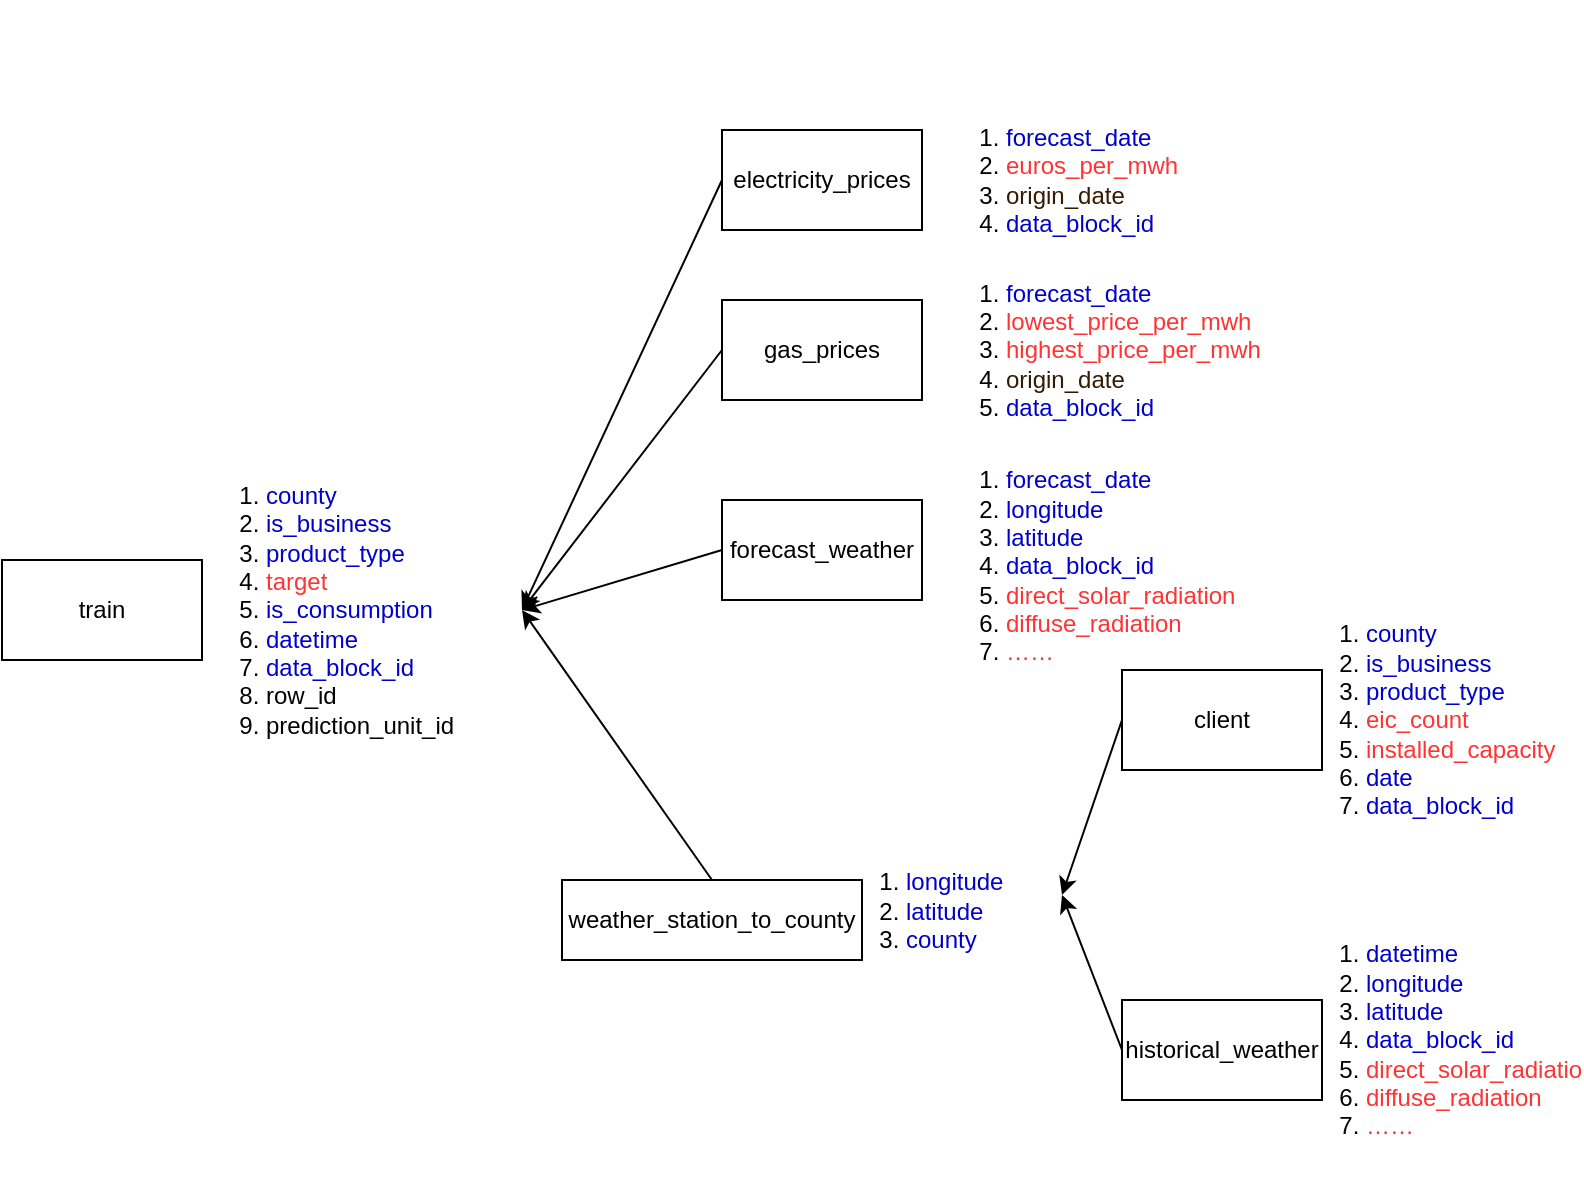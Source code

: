 <mxfile version="21.6.8" type="device">
  <diagram name="第 1 页" id="F6a0tBnBF_XgZ-r_0fln">
    <mxGraphModel dx="919" dy="649" grid="1" gridSize="10" guides="1" tooltips="1" connect="1" arrows="1" fold="1" page="1" pageScale="1" pageWidth="1169" pageHeight="827" math="0" shadow="0">
      <root>
        <mxCell id="0" />
        <mxCell id="1" parent="0" />
        <mxCell id="p1XHvSVWPeOhfLxqvBiO-1" value="train" style="rounded=0;whiteSpace=wrap;html=1;" parent="1" vertex="1">
          <mxGeometry x="200" y="400" width="100" height="50" as="geometry" />
        </mxCell>
        <mxCell id="p1XHvSVWPeOhfLxqvBiO-2" value="&lt;ol&gt;&lt;li&gt;&lt;font color=&quot;#0000cc&quot;&gt;county&lt;/font&gt;&lt;/li&gt;&lt;li&gt;&lt;font color=&quot;#0000cc&quot;&gt;is_business&lt;br&gt;&lt;/font&gt;&lt;/li&gt;&lt;li&gt;&lt;font color=&quot;#0000cc&quot;&gt;product_type&lt;/font&gt;&lt;br&gt;&lt;/li&gt;&lt;li&gt;&lt;font color=&quot;#ff3333&quot;&gt;target&lt;/font&gt;&lt;br&gt;&lt;/li&gt;&lt;li&gt;&lt;font color=&quot;#0000cc&quot;&gt;is_consumption&lt;br&gt;&lt;/font&gt;&lt;/li&gt;&lt;li&gt;&lt;font color=&quot;#0000cc&quot;&gt;datetime&lt;br&gt;&lt;/font&gt;&lt;/li&gt;&lt;li&gt;&lt;font color=&quot;#0000cc&quot;&gt;data_block_id&lt;/font&gt;&lt;br&gt;&lt;/li&gt;&lt;li&gt;row_id&lt;br&gt;&lt;/li&gt;&lt;li&gt;prediction_unit_id&lt;br&gt;&lt;/li&gt;&lt;/ol&gt;" style="text;strokeColor=none;fillColor=none;html=1;whiteSpace=wrap;verticalAlign=middle;overflow=hidden;" parent="1" vertex="1">
          <mxGeometry x="290" y="335" width="170" height="180" as="geometry" />
        </mxCell>
        <mxCell id="p1XHvSVWPeOhfLxqvBiO-3" value="client" style="rounded=0;whiteSpace=wrap;html=1;" parent="1" vertex="1">
          <mxGeometry x="760" y="455" width="100" height="50" as="geometry" />
        </mxCell>
        <mxCell id="p1XHvSVWPeOhfLxqvBiO-4" value="&lt;ol&gt;&lt;li&gt;&lt;font color=&quot;#0000cc&quot;&gt;county&lt;/font&gt;&lt;/li&gt;&lt;li&gt;&lt;font color=&quot;#0000cc&quot;&gt;is_business&lt;br&gt;&lt;/font&gt;&lt;/li&gt;&lt;li&gt;&lt;font color=&quot;#0000cc&quot;&gt;product_type&lt;/font&gt;&lt;/li&gt;&lt;li&gt;&lt;font color=&quot;#ff3333&quot;&gt;eic_count&lt;br&gt;&lt;/font&gt;&lt;/li&gt;&lt;li&gt;&lt;font color=&quot;#ff3333&quot;&gt;installed_capacity&lt;/font&gt;&lt;br&gt;&lt;/li&gt;&lt;li&gt;&lt;font color=&quot;#0000cc&quot;&gt;date&lt;br&gt;&lt;/font&gt;&lt;/li&gt;&lt;li&gt;&lt;font color=&quot;#0000cc&quot;&gt;data_block_id&lt;/font&gt;&lt;br&gt;&lt;/li&gt;&lt;/ol&gt;" style="text;strokeColor=none;fillColor=none;html=1;whiteSpace=wrap;verticalAlign=middle;overflow=hidden;" parent="1" vertex="1">
          <mxGeometry x="840" y="400" width="150" height="160" as="geometry" />
        </mxCell>
        <mxCell id="p1XHvSVWPeOhfLxqvBiO-9" value="electricity_prices" style="rounded=0;whiteSpace=wrap;html=1;" parent="1" vertex="1">
          <mxGeometry x="560" y="185" width="100" height="50" as="geometry" />
        </mxCell>
        <mxCell id="p1XHvSVWPeOhfLxqvBiO-10" value="&lt;ol&gt;&lt;li&gt;&lt;font color=&quot;#0000cc&quot;&gt;forecast_date&lt;/font&gt;&lt;br&gt;&lt;/li&gt;&lt;li&gt;&lt;font color=&quot;#ff3333&quot;&gt;euros_per_mwh&lt;/font&gt;&lt;br&gt;&lt;/li&gt;&lt;li&gt;&lt;font color=&quot;#331a00&quot;&gt;origin_date&lt;/font&gt;&lt;br&gt;&lt;/li&gt;&lt;li&gt;&lt;font color=&quot;#0000cc&quot;&gt;data_block_id&lt;/font&gt;&lt;/li&gt;&lt;/ol&gt;" style="text;strokeColor=none;fillColor=none;html=1;whiteSpace=wrap;verticalAlign=middle;overflow=hidden;" parent="1" vertex="1">
          <mxGeometry x="660" y="120" width="170" height="180" as="geometry" />
        </mxCell>
        <mxCell id="p1XHvSVWPeOhfLxqvBiO-11" value="gas_prices" style="rounded=0;whiteSpace=wrap;html=1;" parent="1" vertex="1">
          <mxGeometry x="560" y="270" width="100" height="50" as="geometry" />
        </mxCell>
        <mxCell id="p1XHvSVWPeOhfLxqvBiO-12" value="&lt;ol&gt;&lt;li&gt;&lt;font color=&quot;#0000cc&quot;&gt;forecast_date&lt;/font&gt;&lt;br&gt;&lt;/li&gt;&lt;li&gt;&lt;font color=&quot;#ff3333&quot;&gt;lowest_price_per_mwh&lt;/font&gt;&lt;br&gt;&lt;/li&gt;&lt;li&gt;&lt;font color=&quot;#ff3333&quot;&gt;highest_price_per_mwh&lt;br&gt;&lt;/font&gt;&lt;/li&gt;&lt;li&gt;&lt;font color=&quot;#331a00&quot;&gt;origin_date&lt;/font&gt;&lt;br&gt;&lt;/li&gt;&lt;li&gt;&lt;font color=&quot;#0000cc&quot;&gt;data_block_id&lt;/font&gt;&lt;/li&gt;&lt;/ol&gt;" style="text;strokeColor=none;fillColor=none;html=1;whiteSpace=wrap;verticalAlign=middle;overflow=hidden;" parent="1" vertex="1">
          <mxGeometry x="660" y="205" width="170" height="180" as="geometry" />
        </mxCell>
        <mxCell id="p1XHvSVWPeOhfLxqvBiO-13" value="historical_weather" style="rounded=0;whiteSpace=wrap;html=1;" parent="1" vertex="1">
          <mxGeometry x="760" y="620" width="100" height="50" as="geometry" />
        </mxCell>
        <mxCell id="p1XHvSVWPeOhfLxqvBiO-14" value="&lt;ol&gt;&lt;li&gt;&lt;font color=&quot;#0000cc&quot;&gt;datetime&lt;br&gt;&lt;/font&gt;&lt;/li&gt;&lt;li&gt;&lt;font color=&quot;#0000cc&quot;&gt;longitude&lt;br&gt;&lt;/font&gt;&lt;/li&gt;&lt;li&gt;&lt;font color=&quot;#0000cc&quot;&gt;latitude&lt;br&gt;&lt;/font&gt;&lt;/li&gt;&lt;li&gt;&lt;font color=&quot;#0000cc&quot;&gt;data_block_id&lt;/font&gt;&lt;br&gt;&lt;/li&gt;&lt;li&gt;&lt;font color=&quot;#ff3333&quot;&gt;direct_solar_radiation&lt;/font&gt;&lt;br&gt;&lt;/li&gt;&lt;li&gt;&lt;font color=&quot;#ff3333&quot;&gt;diffuse_radiation&lt;/font&gt;&lt;/li&gt;&lt;li&gt;&lt;font color=&quot;#ff3333&quot;&gt;……&lt;/font&gt;&lt;/li&gt;&lt;/ol&gt;" style="text;strokeColor=none;fillColor=none;html=1;whiteSpace=wrap;verticalAlign=middle;overflow=hidden;" parent="1" vertex="1">
          <mxGeometry x="840" y="560" width="150" height="160" as="geometry" />
        </mxCell>
        <mxCell id="p1XHvSVWPeOhfLxqvBiO-15" value="forecast_weather" style="rounded=0;whiteSpace=wrap;html=1;" parent="1" vertex="1">
          <mxGeometry x="560" y="370" width="100" height="50" as="geometry" />
        </mxCell>
        <mxCell id="p1XHvSVWPeOhfLxqvBiO-16" value="&lt;ol&gt;&lt;li&gt;&lt;font color=&quot;#0000cc&quot;&gt;forecast_date&lt;/font&gt;&lt;br&gt;&lt;/li&gt;&lt;li style=&quot;border-color: var(--border-color);&quot;&gt;&lt;font style=&quot;border-color: var(--border-color);&quot; color=&quot;#0000cc&quot;&gt;longitude&lt;br style=&quot;border-color: var(--border-color);&quot;&gt;&lt;/font&gt;&lt;/li&gt;&lt;li style=&quot;border-color: var(--border-color);&quot;&gt;&lt;font style=&quot;border-color: var(--border-color);&quot; color=&quot;#0000cc&quot;&gt;latitude&lt;/font&gt;&lt;/li&gt;&lt;li&gt;&lt;font color=&quot;#0000cc&quot;&gt;data_block_id&lt;/font&gt;&lt;/li&gt;&lt;li style=&quot;border-color: var(--border-color);&quot;&gt;&lt;font style=&quot;border-color: var(--border-color);&quot; color=&quot;#ff3333&quot;&gt;direct_solar_radiation&lt;/font&gt;&lt;br style=&quot;border-color: var(--border-color);&quot;&gt;&lt;/li&gt;&lt;li style=&quot;border-color: var(--border-color);&quot;&gt;&lt;font style=&quot;border-color: var(--border-color);&quot; color=&quot;#ff3333&quot;&gt;diffuse_radiation&lt;/font&gt;&lt;/li&gt;&lt;li style=&quot;border-color: var(--border-color);&quot;&gt;&lt;font style=&quot;border-color: var(--border-color);&quot; color=&quot;#ff3333&quot;&gt;……&lt;/font&gt;&lt;/li&gt;&lt;/ol&gt;" style="text;strokeColor=none;fillColor=none;html=1;whiteSpace=wrap;verticalAlign=middle;overflow=hidden;" parent="1" vertex="1">
          <mxGeometry x="660" y="312.5" width="170" height="180" as="geometry" />
        </mxCell>
        <mxCell id="p1XHvSVWPeOhfLxqvBiO-17" value="weather_station_to_county" style="rounded=0;whiteSpace=wrap;html=1;" parent="1" vertex="1">
          <mxGeometry x="480" y="560" width="150" height="40" as="geometry" />
        </mxCell>
        <mxCell id="p1XHvSVWPeOhfLxqvBiO-18" value="&lt;div&gt;&lt;font color=&quot;#0000cc&quot;&gt;&lt;br&gt;&lt;/font&gt;&lt;/div&gt;&lt;ol&gt;&lt;li style=&quot;border-color: var(--border-color);&quot;&gt;&lt;font style=&quot;border-color: var(--border-color);&quot; color=&quot;#0000cc&quot;&gt;longitude&lt;br style=&quot;border-color: var(--border-color);&quot;&gt;&lt;/font&gt;&lt;/li&gt;&lt;li style=&quot;border-color: var(--border-color);&quot;&gt;&lt;font style=&quot;border-color: var(--border-color);&quot; color=&quot;#0000cc&quot;&gt;latitude&lt;/font&gt;&lt;/li&gt;&lt;li&gt;&lt;font color=&quot;#0000cc&quot;&gt;county&lt;/font&gt;&lt;/li&gt;&lt;/ol&gt;" style="text;strokeColor=none;fillColor=none;html=1;whiteSpace=wrap;verticalAlign=middle;overflow=hidden;" parent="1" vertex="1">
          <mxGeometry x="610" y="505" width="120" height="125" as="geometry" />
        </mxCell>
        <mxCell id="TEWTE6Q-T-oBzqzpqasL-2" value="" style="endArrow=classic;html=1;rounded=0;exitX=0;exitY=0.5;exitDx=0;exitDy=0;entryX=1;entryY=0.5;entryDx=0;entryDy=0;" edge="1" parent="1" source="p1XHvSVWPeOhfLxqvBiO-9" target="p1XHvSVWPeOhfLxqvBiO-2">
          <mxGeometry width="50" height="50" relative="1" as="geometry">
            <mxPoint x="440" y="290" as="sourcePoint" />
            <mxPoint x="490" y="240" as="targetPoint" />
          </mxGeometry>
        </mxCell>
        <mxCell id="TEWTE6Q-T-oBzqzpqasL-3" value="" style="endArrow=classic;html=1;rounded=0;exitX=0;exitY=0.5;exitDx=0;exitDy=0;entryX=1;entryY=0.5;entryDx=0;entryDy=0;" edge="1" parent="1" source="p1XHvSVWPeOhfLxqvBiO-11" target="p1XHvSVWPeOhfLxqvBiO-2">
          <mxGeometry width="50" height="50" relative="1" as="geometry">
            <mxPoint x="360" y="300" as="sourcePoint" />
            <mxPoint x="410" y="250" as="targetPoint" />
          </mxGeometry>
        </mxCell>
        <mxCell id="TEWTE6Q-T-oBzqzpqasL-4" value="" style="endArrow=classic;html=1;rounded=0;exitX=0;exitY=0.5;exitDx=0;exitDy=0;entryX=1;entryY=0.5;entryDx=0;entryDy=0;" edge="1" parent="1" source="p1XHvSVWPeOhfLxqvBiO-15" target="p1XHvSVWPeOhfLxqvBiO-2">
          <mxGeometry width="50" height="50" relative="1" as="geometry">
            <mxPoint x="360" y="310" as="sourcePoint" />
            <mxPoint x="500" y="450" as="targetPoint" />
          </mxGeometry>
        </mxCell>
        <mxCell id="TEWTE6Q-T-oBzqzpqasL-5" value="" style="endArrow=classic;html=1;rounded=0;exitX=0;exitY=0.5;exitDx=0;exitDy=0;entryX=1;entryY=0.5;entryDx=0;entryDy=0;" edge="1" parent="1" source="p1XHvSVWPeOhfLxqvBiO-3" target="p1XHvSVWPeOhfLxqvBiO-18">
          <mxGeometry width="50" height="50" relative="1" as="geometry">
            <mxPoint x="740" y="500" as="sourcePoint" />
            <mxPoint x="790" y="450" as="targetPoint" />
          </mxGeometry>
        </mxCell>
        <mxCell id="TEWTE6Q-T-oBzqzpqasL-6" value="" style="endArrow=classic;html=1;rounded=0;exitX=0;exitY=0.5;exitDx=0;exitDy=0;entryX=1;entryY=0.5;entryDx=0;entryDy=0;" edge="1" parent="1" source="p1XHvSVWPeOhfLxqvBiO-13" target="p1XHvSVWPeOhfLxqvBiO-18">
          <mxGeometry width="50" height="50" relative="1" as="geometry">
            <mxPoint x="710" y="530" as="sourcePoint" />
            <mxPoint x="760" y="480" as="targetPoint" />
          </mxGeometry>
        </mxCell>
        <mxCell id="TEWTE6Q-T-oBzqzpqasL-8" value="" style="endArrow=classic;html=1;rounded=0;exitX=0.5;exitY=0;exitDx=0;exitDy=0;entryX=1;entryY=0.5;entryDx=0;entryDy=0;" edge="1" parent="1" source="p1XHvSVWPeOhfLxqvBiO-17" target="p1XHvSVWPeOhfLxqvBiO-2">
          <mxGeometry width="50" height="50" relative="1" as="geometry">
            <mxPoint x="100" y="560" as="sourcePoint" />
            <mxPoint x="460" y="420" as="targetPoint" />
          </mxGeometry>
        </mxCell>
      </root>
    </mxGraphModel>
  </diagram>
</mxfile>
